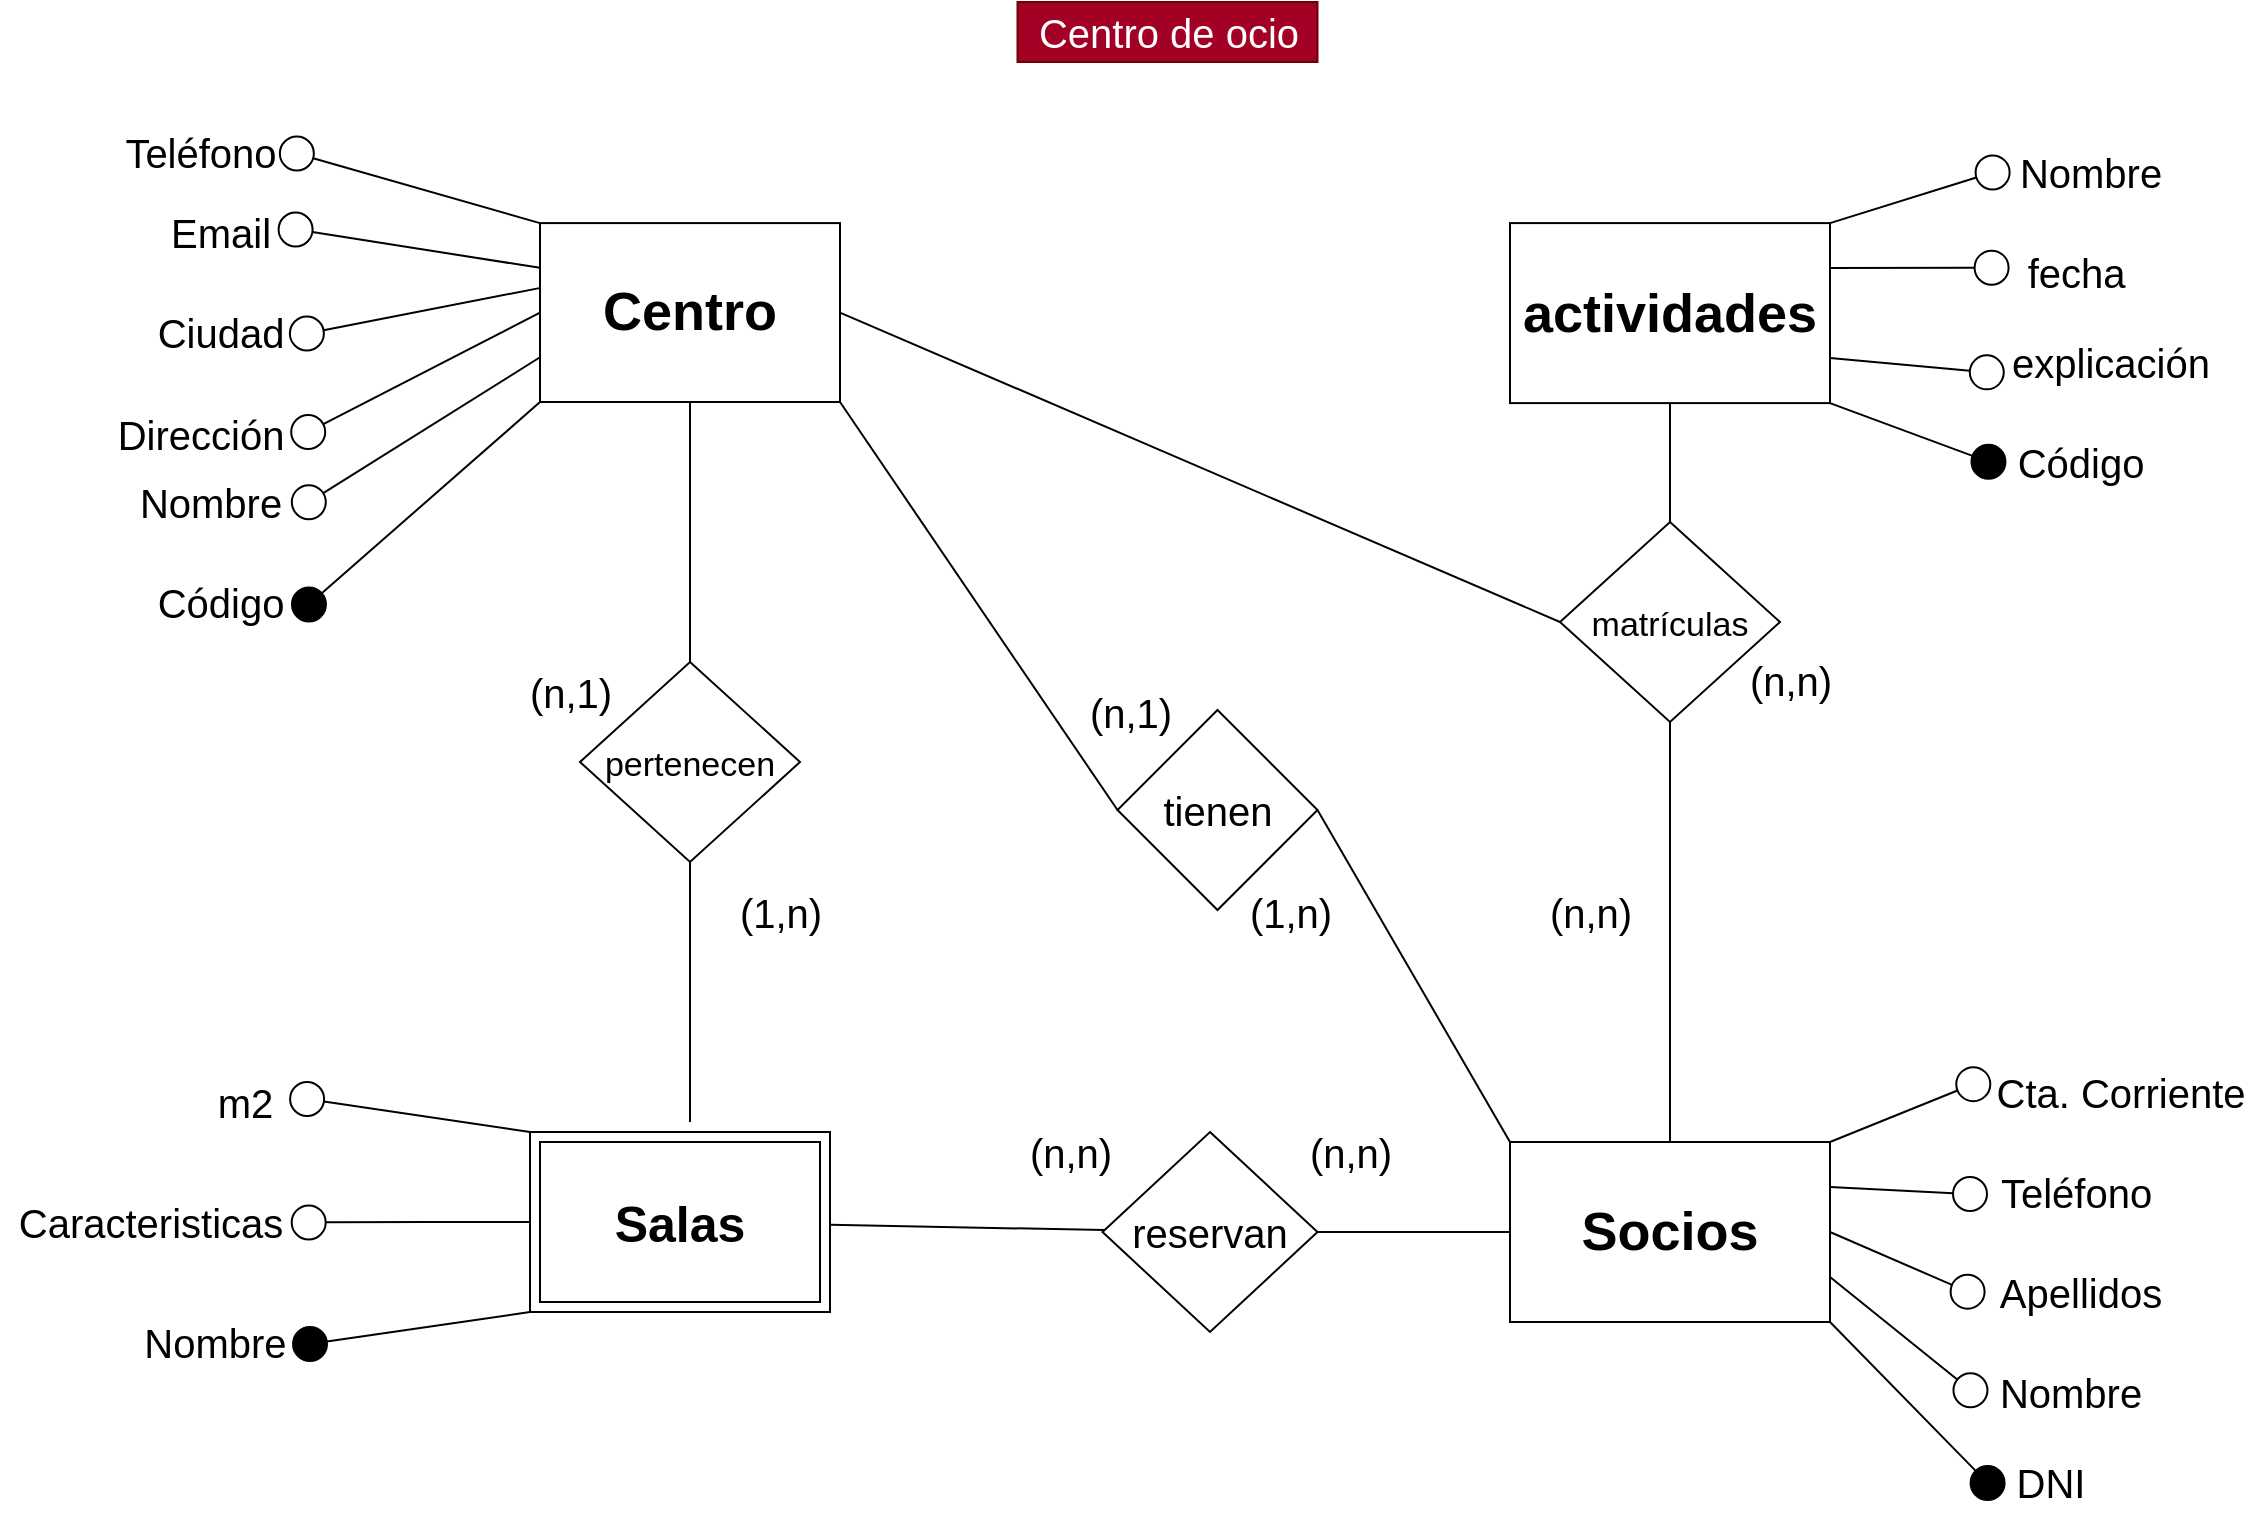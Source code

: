 <mxfile>
    <diagram id="3ZwToXPfNuwhBg-Y0jKo" name="Página-2">
        <mxGraphModel dx="1530" dy="728" grid="1" gridSize="10" guides="1" tooltips="1" connect="1" arrows="1" fold="1" page="1" pageScale="1" pageWidth="1169" pageHeight="827" math="0" shadow="0">
            <root>
                <mxCell id="jySw5Aj_tWU8nWO-8c3z-0"/>
                <mxCell id="jySw5Aj_tWU8nWO-8c3z-1" parent="jySw5Aj_tWU8nWO-8c3z-0"/>
                <mxCell id="3eQYVe70QWo2Fk5I2rlX-0" value="&lt;b&gt;&lt;font style=&quot;font-size: 27px&quot;&gt;Socios&lt;/font&gt;&lt;/b&gt;" style="rounded=0;whiteSpace=wrap;html=1;fillColor=none;" parent="jySw5Aj_tWU8nWO-8c3z-1" vertex="1">
                    <mxGeometry x="760" y="580" width="160" height="90" as="geometry"/>
                </mxCell>
                <mxCell id="3eQYVe70QWo2Fk5I2rlX-6" value="" style="endArrow=oval;html=1;endFill=1;exitX=1;exitY=1;exitDx=0;exitDy=0;endSize=17;entryX=-0.124;entryY=0.526;entryDx=0;entryDy=0;entryPerimeter=0;" parent="jySw5Aj_tWU8nWO-8c3z-1" source="3eQYVe70QWo2Fk5I2rlX-0" target="3eQYVe70QWo2Fk5I2rlX-20" edge="1">
                    <mxGeometry width="50" height="50" relative="1" as="geometry">
                        <mxPoint x="635" y="760" as="sourcePoint"/>
                        <mxPoint x="990" y="730" as="targetPoint"/>
                    </mxGeometry>
                </mxCell>
                <mxCell id="3eQYVe70QWo2Fk5I2rlX-7" value="" style="endArrow=oval;html=1;exitX=1;exitY=0.25;exitDx=0;exitDy=0;endFill=0;endSize=17;entryX=0;entryY=0.533;entryDx=0;entryDy=0;entryPerimeter=0;" parent="jySw5Aj_tWU8nWO-8c3z-1" source="3eQYVe70QWo2Fk5I2rlX-0" target="3eQYVe70QWo2Fk5I2rlX-17" edge="1">
                    <mxGeometry width="50" height="50" relative="1" as="geometry">
                        <mxPoint x="595" y="595" as="sourcePoint"/>
                        <mxPoint x="970" y="596" as="targetPoint"/>
                    </mxGeometry>
                </mxCell>
                <mxCell id="3eQYVe70QWo2Fk5I2rlX-8" value="" style="endArrow=oval;html=1;endFill=0;endSize=17;exitX=1;exitY=0.75;exitDx=0;exitDy=0;entryX=-0.053;entryY=0.455;entryDx=0;entryDy=0;entryPerimeter=0;" parent="jySw5Aj_tWU8nWO-8c3z-1" source="3eQYVe70QWo2Fk5I2rlX-0" target="3eQYVe70QWo2Fk5I2rlX-19" edge="1">
                    <mxGeometry width="50" height="50" relative="1" as="geometry">
                        <mxPoint x="795" y="670" as="sourcePoint"/>
                        <mxPoint x="990" y="690" as="targetPoint"/>
                    </mxGeometry>
                </mxCell>
                <mxCell id="3eQYVe70QWo2Fk5I2rlX-12" value="" style="endArrow=oval;html=1;endFill=0;endSize=17;exitX=1;exitY=0;exitDx=0;exitDy=0;entryX=-0.024;entryY=0.369;entryDx=0;entryDy=0;entryPerimeter=0;" parent="jySw5Aj_tWU8nWO-8c3z-1" source="3eQYVe70QWo2Fk5I2rlX-0" target="3eQYVe70QWo2Fk5I2rlX-16" edge="1">
                    <mxGeometry width="50" height="50" relative="1" as="geometry">
                        <mxPoint x="645" y="570" as="sourcePoint"/>
                        <mxPoint x="1030" y="573" as="targetPoint"/>
                        <Array as="points"/>
                    </mxGeometry>
                </mxCell>
                <mxCell id="3eQYVe70QWo2Fk5I2rlX-16" value="Cta. Corriente" style="text;html=1;align=center;verticalAlign=middle;resizable=0;points=[];autosize=1;strokeColor=none;fontSize=20;" parent="jySw5Aj_tWU8nWO-8c3z-1" vertex="1">
                    <mxGeometry x="995" y="540" width="140" height="30" as="geometry"/>
                </mxCell>
                <mxCell id="3eQYVe70QWo2Fk5I2rlX-17" value="&amp;nbsp;Teléfono" style="text;html=1;align=center;verticalAlign=middle;resizable=0;points=[];autosize=1;strokeColor=none;fontSize=20;" parent="jySw5Aj_tWU8nWO-8c3z-1" vertex="1">
                    <mxGeometry x="990" y="590" width="100" height="30" as="geometry"/>
                </mxCell>
                <mxCell id="3eQYVe70QWo2Fk5I2rlX-18" value="Apellidos" style="text;html=1;align=center;verticalAlign=middle;resizable=0;points=[];autosize=1;strokeColor=none;fontSize=20;" parent="jySw5Aj_tWU8nWO-8c3z-1" vertex="1">
                    <mxGeometry x="995" y="640" width="100" height="30" as="geometry"/>
                </mxCell>
                <mxCell id="3eQYVe70QWo2Fk5I2rlX-19" value="&lt;font style=&quot;font-size: 20px&quot;&gt;Nombre&lt;/font&gt;" style="text;html=1;align=center;verticalAlign=middle;resizable=0;points=[];autosize=1;strokeColor=none;" parent="jySw5Aj_tWU8nWO-8c3z-1" vertex="1">
                    <mxGeometry x="995" y="695" width="90" height="20" as="geometry"/>
                </mxCell>
                <mxCell id="3eQYVe70QWo2Fk5I2rlX-20" value="&lt;font style=&quot;font-size: 20px&quot;&gt;DNI&lt;/font&gt;" style="text;html=1;align=center;verticalAlign=middle;resizable=0;points=[];autosize=1;strokeColor=none;" parent="jySw5Aj_tWU8nWO-8c3z-1" vertex="1">
                    <mxGeometry x="1005" y="740" width="50" height="20" as="geometry"/>
                </mxCell>
                <mxCell id="kPHGC0zsVW65WdN-hWvT-4" style="edgeStyle=none;orthogonalLoop=1;jettySize=auto;html=1;exitX=0.5;exitY=1;exitDx=0;exitDy=0;fontSize=20;endArrow=none;endFill=0;endSize=17;entryX=0.5;entryY=0;entryDx=0;entryDy=0;" parent="jySw5Aj_tWU8nWO-8c3z-1" source="VyF0cExuh3HCRhpreJzk-13" target="MperXlWjL5dl1VDPlS8w-0" edge="1">
                    <mxGeometry relative="1" as="geometry">
                        <mxPoint x="390" y="392" as="targetPoint"/>
                    </mxGeometry>
                </mxCell>
                <mxCell id="VyF0cExuh3HCRhpreJzk-13" value="&lt;b&gt;&lt;font style=&quot;font-size: 27px&quot;&gt;Centro&lt;/font&gt;&lt;/b&gt;" style="rounded=0;whiteSpace=wrap;html=1;fillColor=none;" parent="jySw5Aj_tWU8nWO-8c3z-1" vertex="1">
                    <mxGeometry x="275" y="120.55" width="150" height="89.45" as="geometry"/>
                </mxCell>
                <mxCell id="VyF0cExuh3HCRhpreJzk-14" value="" style="endArrow=oval;html=1;endFill=1;exitX=0;exitY=1;exitDx=0;exitDy=0;endSize=17;entryX=1.056;entryY=0.563;entryDx=0;entryDy=0;entryPerimeter=0;" parent="jySw5Aj_tWU8nWO-8c3z-1" source="VyF0cExuh3HCRhpreJzk-13" target="VyF0cExuh3HCRhpreJzk-25" edge="1">
                    <mxGeometry width="50" height="50" relative="1" as="geometry">
                        <mxPoint x="160" y="360" as="sourcePoint"/>
                        <mxPoint x="161" y="351" as="targetPoint"/>
                    </mxGeometry>
                </mxCell>
                <mxCell id="VyF0cExuh3HCRhpreJzk-15" value="" style="endArrow=oval;html=1;exitX=0.002;exitY=0.362;exitDx=0;exitDy=0;endFill=0;endSize=17;exitPerimeter=0;entryX=1.043;entryY=0.526;entryDx=0;entryDy=0;entryPerimeter=0;" parent="jySw5Aj_tWU8nWO-8c3z-1" source="VyF0cExuh3HCRhpreJzk-13" target="VyF0cExuh3HCRhpreJzk-22" edge="1">
                    <mxGeometry width="50" height="50" relative="1" as="geometry">
                        <mxPoint x="120" y="195" as="sourcePoint"/>
                        <mxPoint x="160" y="230" as="targetPoint"/>
                    </mxGeometry>
                </mxCell>
                <mxCell id="VyF0cExuh3HCRhpreJzk-16" value="" style="endArrow=oval;html=1;endFill=0;endSize=17;exitX=0;exitY=0.5;exitDx=0;exitDy=0;entryX=1.041;entryY=0.481;entryDx=0;entryDy=0;entryPerimeter=0;" parent="jySw5Aj_tWU8nWO-8c3z-1" source="VyF0cExuh3HCRhpreJzk-13" target="VyF0cExuh3HCRhpreJzk-23" edge="1">
                    <mxGeometry width="50" height="50" relative="1" as="geometry">
                        <mxPoint x="320" y="270" as="sourcePoint"/>
                        <mxPoint x="160" y="273" as="targetPoint"/>
                    </mxGeometry>
                </mxCell>
                <mxCell id="VyF0cExuh3HCRhpreJzk-17" value="" style="endArrow=oval;html=1;exitX=0;exitY=0.75;exitDx=0;exitDy=0;endFill=0;endSize=17;entryX=1.049;entryY=0.504;entryDx=0;entryDy=0;entryPerimeter=0;" parent="jySw5Aj_tWU8nWO-8c3z-1" source="VyF0cExuh3HCRhpreJzk-13" target="VyF0cExuh3HCRhpreJzk-24" edge="1">
                    <mxGeometry width="50" height="50" relative="1" as="geometry">
                        <mxPoint x="110" y="300" as="sourcePoint"/>
                        <mxPoint x="160" y="310" as="targetPoint"/>
                    </mxGeometry>
                </mxCell>
                <mxCell id="VyF0cExuh3HCRhpreJzk-18" value="" style="endArrow=oval;html=1;exitX=0;exitY=0;exitDx=0;exitDy=0;endFill=0;endSize=17;entryX=1.038;entryY=0.526;entryDx=0;entryDy=0;entryPerimeter=0;" parent="jySw5Aj_tWU8nWO-8c3z-1" source="VyF0cExuh3HCRhpreJzk-13" target="VyF0cExuh3HCRhpreJzk-20" edge="1">
                    <mxGeometry width="50" height="50" relative="1" as="geometry">
                        <mxPoint x="120" y="200" as="sourcePoint"/>
                        <mxPoint x="160" y="150" as="targetPoint"/>
                        <Array as="points"/>
                    </mxGeometry>
                </mxCell>
                <mxCell id="VyF0cExuh3HCRhpreJzk-19" value="" style="endArrow=oval;html=1;endFill=0;endSize=17;exitX=0;exitY=0.25;exitDx=0;exitDy=0;entryX=1.04;entryY=0.458;entryDx=0;entryDy=0;entryPerimeter=0;" parent="jySw5Aj_tWU8nWO-8c3z-1" source="VyF0cExuh3HCRhpreJzk-13" target="VyF0cExuh3HCRhpreJzk-21" edge="1">
                    <mxGeometry width="50" height="50" relative="1" as="geometry">
                        <mxPoint x="170" y="170" as="sourcePoint"/>
                        <mxPoint x="160" y="180" as="targetPoint"/>
                        <Array as="points"/>
                    </mxGeometry>
                </mxCell>
                <mxCell id="VyF0cExuh3HCRhpreJzk-20" value="Teléfono" style="text;html=1;align=center;verticalAlign=middle;resizable=0;points=[];autosize=1;strokeColor=none;fontSize=20;" parent="jySw5Aj_tWU8nWO-8c3z-1" vertex="1">
                    <mxGeometry x="60" y="70" width="90" height="30" as="geometry"/>
                </mxCell>
                <mxCell id="VyF0cExuh3HCRhpreJzk-21" value="Email" style="text;html=1;align=center;verticalAlign=middle;resizable=0;points=[];autosize=1;strokeColor=none;fontSize=20;" parent="jySw5Aj_tWU8nWO-8c3z-1" vertex="1">
                    <mxGeometry x="80" y="110" width="70" height="30" as="geometry"/>
                </mxCell>
                <mxCell id="VyF0cExuh3HCRhpreJzk-22" value="Ciudad" style="text;html=1;align=center;verticalAlign=middle;resizable=0;points=[];autosize=1;strokeColor=none;fontSize=20;" parent="jySw5Aj_tWU8nWO-8c3z-1" vertex="1">
                    <mxGeometry x="75" y="160" width="80" height="30" as="geometry"/>
                </mxCell>
                <mxCell id="VyF0cExuh3HCRhpreJzk-23" value="Dirección" style="text;html=1;align=center;verticalAlign=middle;resizable=0;points=[];autosize=1;strokeColor=none;fontSize=20;" parent="jySw5Aj_tWU8nWO-8c3z-1" vertex="1">
                    <mxGeometry x="55" y="210.55" width="100" height="30" as="geometry"/>
                </mxCell>
                <mxCell id="VyF0cExuh3HCRhpreJzk-24" value="&lt;font style=&quot;font-size: 20px&quot;&gt;Nombre&lt;/font&gt;" style="text;html=1;align=center;verticalAlign=middle;resizable=0;points=[];autosize=1;strokeColor=none;" parent="jySw5Aj_tWU8nWO-8c3z-1" vertex="1">
                    <mxGeometry x="65" y="250" width="90" height="20" as="geometry"/>
                </mxCell>
                <mxCell id="VyF0cExuh3HCRhpreJzk-25" value="&lt;font style=&quot;font-size: 20px&quot;&gt;Código&lt;/font&gt;" style="text;html=1;align=center;verticalAlign=middle;resizable=0;points=[];autosize=1;strokeColor=none;" parent="jySw5Aj_tWU8nWO-8c3z-1" vertex="1">
                    <mxGeometry x="75" y="300" width="80" height="20" as="geometry"/>
                </mxCell>
                <mxCell id="VyF0cExuh3HCRhpreJzk-26" value="" style="endArrow=oval;html=1;exitX=1;exitY=0.5;exitDx=0;exitDy=0;endFill=0;endSize=17;entryX=-0.062;entryY=0.494;entryDx=0;entryDy=0;entryPerimeter=0;" parent="jySw5Aj_tWU8nWO-8c3z-1" source="3eQYVe70QWo2Fk5I2rlX-0" target="3eQYVe70QWo2Fk5I2rlX-18" edge="1">
                    <mxGeometry width="50" height="50" relative="1" as="geometry">
                        <mxPoint x="775.34" y="639.82" as="sourcePoint"/>
                        <mxPoint x="990" y="640" as="targetPoint"/>
                    </mxGeometry>
                </mxCell>
                <mxCell id="XRqVq1iKw4zYNcpHgHWb-2" style="edgeStyle=none;orthogonalLoop=1;jettySize=auto;html=1;entryX=1;entryY=1;entryDx=0;entryDy=0;fontSize=20;endArrow=none;endFill=0;endSize=17;exitX=0;exitY=0.5;exitDx=0;exitDy=0;" parent="jySw5Aj_tWU8nWO-8c3z-1" source="qB814fDHoh-bOb5oBHyC-0" target="VyF0cExuh3HCRhpreJzk-13" edge="1">
                    <mxGeometry relative="1" as="geometry"/>
                </mxCell>
                <mxCell id="XRqVq1iKw4zYNcpHgHWb-3" style="edgeStyle=none;orthogonalLoop=1;jettySize=auto;html=1;entryX=0;entryY=0;entryDx=0;entryDy=0;fontSize=20;endArrow=none;endFill=0;endSize=17;exitX=1;exitY=0.5;exitDx=0;exitDy=0;" parent="jySw5Aj_tWU8nWO-8c3z-1" source="qB814fDHoh-bOb5oBHyC-0" target="3eQYVe70QWo2Fk5I2rlX-0" edge="1">
                    <mxGeometry relative="1" as="geometry"/>
                </mxCell>
                <mxCell id="qB814fDHoh-bOb5oBHyC-0" value="tienen" style="shape=rhombus;perimeter=rhombusPerimeter;whiteSpace=wrap;html=1;align=center;fontSize=20;fillColor=none;gradientColor=none;" parent="jySw5Aj_tWU8nWO-8c3z-1" vertex="1">
                    <mxGeometry x="563.75" y="364" width="100" height="100" as="geometry"/>
                </mxCell>
                <mxCell id="VsLszKNPy-V5x4wNIpak-1" value="" style="endArrow=oval;html=1;endFill=0;exitX=0;exitY=0.5;exitDx=0;exitDy=0;endSize=17;entryX=1.029;entryY=0.507;entryDx=0;entryDy=0;entryPerimeter=0;" parent="jySw5Aj_tWU8nWO-8c3z-1" source="cZVpVgHubW2LfGCVnKnD-0" target="ZgHgZGe78b9yOCUeEejC-0" edge="1">
                    <mxGeometry width="50" height="50" relative="1" as="geometry">
                        <mxPoint x="283.9" y="625.0" as="sourcePoint"/>
                        <mxPoint x="180" y="620" as="targetPoint"/>
                        <Array as="points">
                            <mxPoint x="230" y="620"/>
                        </Array>
                    </mxGeometry>
                </mxCell>
                <mxCell id="VsLszKNPy-V5x4wNIpak-5" value="" style="endArrow=oval;html=1;exitX=0;exitY=1;exitDx=0;exitDy=0;endFill=1;endSize=17;entryX=1;entryY=0.533;entryDx=0;entryDy=0;entryPerimeter=0;" parent="jySw5Aj_tWU8nWO-8c3z-1" source="cZVpVgHubW2LfGCVnKnD-0" target="0CwkapRM9JF6_1stNdlA-0" edge="1">
                    <mxGeometry width="50" height="50" relative="1" as="geometry">
                        <mxPoint x="331.35" y="574.82" as="sourcePoint"/>
                        <mxPoint x="160" y="546" as="targetPoint"/>
                        <Array as="points"/>
                    </mxGeometry>
                </mxCell>
                <mxCell id="VsLszKNPy-V5x4wNIpak-6" value="" style="endArrow=oval;html=1;endFill=0;endSize=17;exitX=0;exitY=0;exitDx=0;exitDy=0;entryX=1.071;entryY=0.451;entryDx=0;entryDy=0;entryPerimeter=0;" parent="jySw5Aj_tWU8nWO-8c3z-1" source="cZVpVgHubW2LfGCVnKnD-0" target="0CwkapRM9JF6_1stNdlA-2" edge="1">
                    <mxGeometry width="50" height="50" relative="1" as="geometry">
                        <mxPoint x="295" y="665" as="sourcePoint"/>
                        <mxPoint x="170" y="695" as="targetPoint"/>
                        <Array as="points"/>
                    </mxGeometry>
                </mxCell>
                <mxCell id="cZVpVgHubW2LfGCVnKnD-0" value="&lt;font style=&quot;font-size: 25px&quot;&gt;&lt;b&gt;Salas&lt;/b&gt;&lt;/font&gt;" style="shape=ext;margin=3;double=1;whiteSpace=wrap;html=1;align=center;fontSize=20;fillColor=none;gradientColor=none;" parent="jySw5Aj_tWU8nWO-8c3z-1" vertex="1">
                    <mxGeometry x="270" y="575" width="150" height="90" as="geometry"/>
                </mxCell>
                <mxCell id="ZgHgZGe78b9yOCUeEejC-0" value="Caracteristicas" style="text;html=1;align=center;verticalAlign=middle;resizable=0;points=[];autosize=1;strokeColor=none;fontSize=20;" parent="jySw5Aj_tWU8nWO-8c3z-1" vertex="1">
                    <mxGeometry x="5" y="605" width="150" height="30" as="geometry"/>
                </mxCell>
                <mxCell id="0CwkapRM9JF6_1stNdlA-0" value="Nombre&amp;nbsp;" style="text;html=1;align=center;verticalAlign=middle;resizable=0;points=[];autosize=1;strokeColor=none;fontSize=20;" parent="jySw5Aj_tWU8nWO-8c3z-1" vertex="1">
                    <mxGeometry x="70" y="665" width="90" height="30" as="geometry"/>
                </mxCell>
                <mxCell id="0CwkapRM9JF6_1stNdlA-2" value="m2&amp;nbsp;" style="text;html=1;align=center;verticalAlign=middle;resizable=0;points=[];autosize=1;strokeColor=none;fontSize=20;" parent="jySw5Aj_tWU8nWO-8c3z-1" vertex="1">
                    <mxGeometry x="105" y="545" width="50" height="30" as="geometry"/>
                </mxCell>
                <mxCell id="kPHGC0zsVW65WdN-hWvT-5" style="edgeStyle=none;orthogonalLoop=1;jettySize=auto;html=1;exitX=0.5;exitY=1;exitDx=0;exitDy=0;fontSize=20;endArrow=none;endFill=0;endSize=17;" parent="jySw5Aj_tWU8nWO-8c3z-1" source="MperXlWjL5dl1VDPlS8w-0" edge="1">
                    <mxGeometry relative="1" as="geometry">
                        <mxPoint x="350" y="570" as="targetPoint"/>
                    </mxGeometry>
                </mxCell>
                <mxCell id="MperXlWjL5dl1VDPlS8w-0" value="&lt;font style=&quot;font-size: 17px&quot;&gt;pertenecen&lt;/font&gt;" style="shape=rhombus;perimeter=rhombusPerimeter;whiteSpace=wrap;html=1;align=center;fontSize=20;fillColor=none;gradientColor=none;" parent="jySw5Aj_tWU8nWO-8c3z-1" vertex="1">
                    <mxGeometry x="295" y="340" width="110" height="100" as="geometry"/>
                </mxCell>
                <mxCell id="vyo0484Zse-1VeVli34F-0" value="&lt;b&gt;&lt;font style=&quot;font-size: 27px&quot;&gt;actividades&lt;/font&gt;&lt;/b&gt;" style="rounded=0;whiteSpace=wrap;html=1;fillColor=none;" parent="jySw5Aj_tWU8nWO-8c3z-1" vertex="1">
                    <mxGeometry x="760" y="120.55" width="160" height="90" as="geometry"/>
                </mxCell>
                <mxCell id="vyo0484Zse-1VeVli34F-1" value="" style="endArrow=oval;html=1;endFill=1;exitX=1;exitY=1;exitDx=0;exitDy=0;endSize=17;entryX=-0.072;entryY=0.494;entryDx=0;entryDy=0;entryPerimeter=0;" parent="jySw5Aj_tWU8nWO-8c3z-1" source="vyo0484Zse-1VeVli34F-0" target="vyo0484Zse-1VeVli34F-9" edge="1">
                    <mxGeometry width="50" height="50" relative="1" as="geometry">
                        <mxPoint x="635" y="340.55" as="sourcePoint"/>
                        <mxPoint x="1000" y="270" as="targetPoint"/>
                    </mxGeometry>
                </mxCell>
                <mxCell id="vyo0484Zse-1VeVli34F-2" value="" style="endArrow=oval;html=1;exitX=1;exitY=0.25;exitDx=0;exitDy=0;endFill=0;endSize=17;entryX=-0.06;entryY=0.428;entryDx=0;entryDy=0;entryPerimeter=0;" parent="jySw5Aj_tWU8nWO-8c3z-1" source="vyo0484Zse-1VeVli34F-0" target="vyo0484Zse-1VeVli34F-6" edge="1">
                    <mxGeometry width="50" height="50" relative="1" as="geometry">
                        <mxPoint x="595" y="175.55" as="sourcePoint"/>
                        <mxPoint x="970" y="176.55" as="targetPoint"/>
                    </mxGeometry>
                </mxCell>
                <mxCell id="vyo0484Zse-1VeVli34F-3" value="" style="endArrow=oval;html=1;endFill=0;endSize=17;exitX=1;exitY=0.75;exitDx=0;exitDy=0;entryX=-0.06;entryY=0.759;entryDx=0;entryDy=0;entryPerimeter=0;" parent="jySw5Aj_tWU8nWO-8c3z-1" source="vyo0484Zse-1VeVli34F-0" target="vyo0484Zse-1VeVli34F-8" edge="1">
                    <mxGeometry width="50" height="50" relative="1" as="geometry">
                        <mxPoint x="795" y="250.55" as="sourcePoint"/>
                        <mxPoint x="995.33" y="241.55" as="targetPoint"/>
                    </mxGeometry>
                </mxCell>
                <mxCell id="vyo0484Zse-1VeVli34F-4" value="" style="endArrow=oval;html=1;endFill=0;endSize=17;exitX=1;exitY=0;exitDx=0;exitDy=0;entryX=-0.041;entryY=0.507;entryDx=0;entryDy=0;entryPerimeter=0;" parent="jySw5Aj_tWU8nWO-8c3z-1" source="vyo0484Zse-1VeVli34F-0" target="vyo0484Zse-1VeVli34F-5" edge="1">
                    <mxGeometry width="50" height="50" relative="1" as="geometry">
                        <mxPoint x="645" y="150.55" as="sourcePoint"/>
                        <mxPoint x="991.49" y="163.93" as="targetPoint"/>
                        <Array as="points"/>
                    </mxGeometry>
                </mxCell>
                <mxCell id="vyo0484Zse-1VeVli34F-5" value="Nombre" style="text;html=1;align=center;verticalAlign=middle;resizable=0;points=[];autosize=1;strokeColor=none;fontSize=20;" parent="jySw5Aj_tWU8nWO-8c3z-1" vertex="1">
                    <mxGeometry x="1005" y="80.0" width="90" height="30" as="geometry"/>
                </mxCell>
                <mxCell id="vyo0484Zse-1VeVli34F-6" value="&amp;nbsp;fecha" style="text;html=1;align=center;verticalAlign=middle;resizable=0;points=[];autosize=1;strokeColor=none;fontSize=20;" parent="jySw5Aj_tWU8nWO-8c3z-1" vertex="1">
                    <mxGeometry x="1005" y="130" width="70" height="30" as="geometry"/>
                </mxCell>
                <mxCell id="vyo0484Zse-1VeVli34F-8" value="&lt;font style=&quot;font-size: 20px&quot;&gt;explicación&lt;/font&gt;" style="text;html=1;align=center;verticalAlign=middle;resizable=0;points=[];autosize=1;strokeColor=none;" parent="jySw5Aj_tWU8nWO-8c3z-1" vertex="1">
                    <mxGeometry x="1005" y="180" width="110" height="20" as="geometry"/>
                </mxCell>
                <mxCell id="vyo0484Zse-1VeVli34F-9" value="&lt;font style=&quot;font-size: 20px&quot;&gt;Código&lt;/font&gt;" style="text;html=1;align=center;verticalAlign=middle;resizable=0;points=[];autosize=1;strokeColor=none;" parent="jySw5Aj_tWU8nWO-8c3z-1" vertex="1">
                    <mxGeometry x="1005" y="230" width="80" height="20" as="geometry"/>
                </mxCell>
                <mxCell id="XRqVq1iKw4zYNcpHgHWb-0" value="" style="edgeStyle=none;orthogonalLoop=1;jettySize=auto;html=1;fontSize=20;endArrow=none;endFill=0;endSize=17;" parent="jySw5Aj_tWU8nWO-8c3z-1" source="Tzt2wDeercipUCvMf-9X-0" target="3eQYVe70QWo2Fk5I2rlX-0" edge="1">
                    <mxGeometry relative="1" as="geometry"/>
                </mxCell>
                <mxCell id="XRqVq1iKw4zYNcpHgHWb-1" value="" style="edgeStyle=none;orthogonalLoop=1;jettySize=auto;html=1;fontSize=20;endArrow=none;endFill=0;endSize=17;" parent="jySw5Aj_tWU8nWO-8c3z-1" source="Tzt2wDeercipUCvMf-9X-0" target="cZVpVgHubW2LfGCVnKnD-0" edge="1">
                    <mxGeometry relative="1" as="geometry"/>
                </mxCell>
                <mxCell id="Tzt2wDeercipUCvMf-9X-0" value="reservan" style="shape=rhombus;perimeter=rhombusPerimeter;whiteSpace=wrap;html=1;align=center;fontSize=20;fillColor=none;gradientColor=none;" parent="jySw5Aj_tWU8nWO-8c3z-1" vertex="1">
                    <mxGeometry x="556.25" y="575" width="107.5" height="100" as="geometry"/>
                </mxCell>
                <mxCell id="kPHGC0zsVW65WdN-hWvT-0" style="edgeStyle=none;orthogonalLoop=1;jettySize=auto;html=1;exitX=0.5;exitY=1;exitDx=0;exitDy=0;entryX=0.5;entryY=0;entryDx=0;entryDy=0;fontSize=20;endArrow=none;endFill=0;endSize=17;" parent="jySw5Aj_tWU8nWO-8c3z-1" source="Uwh_8qqXwdKRS3aOYjVT-0" target="3eQYVe70QWo2Fk5I2rlX-0" edge="1">
                    <mxGeometry relative="1" as="geometry"/>
                </mxCell>
                <mxCell id="kPHGC0zsVW65WdN-hWvT-1" style="edgeStyle=none;orthogonalLoop=1;jettySize=auto;html=1;exitX=0.5;exitY=0;exitDx=0;exitDy=0;entryX=0.5;entryY=1;entryDx=0;entryDy=0;fontSize=20;endArrow=none;endFill=0;endSize=17;" parent="jySw5Aj_tWU8nWO-8c3z-1" source="Uwh_8qqXwdKRS3aOYjVT-0" target="vyo0484Zse-1VeVli34F-0" edge="1">
                    <mxGeometry relative="1" as="geometry"/>
                </mxCell>
                <mxCell id="kPHGC0zsVW65WdN-hWvT-2" style="edgeStyle=none;orthogonalLoop=1;jettySize=auto;html=1;exitX=0;exitY=0.5;exitDx=0;exitDy=0;entryX=1;entryY=0.5;entryDx=0;entryDy=0;fontSize=20;endArrow=none;endFill=0;endSize=17;" parent="jySw5Aj_tWU8nWO-8c3z-1" source="Uwh_8qqXwdKRS3aOYjVT-0" target="VyF0cExuh3HCRhpreJzk-13" edge="1">
                    <mxGeometry relative="1" as="geometry"/>
                </mxCell>
                <mxCell id="Uwh_8qqXwdKRS3aOYjVT-0" value="&lt;font style=&quot;font-size: 17px&quot;&gt;matrículas&lt;/font&gt;" style="shape=rhombus;perimeter=rhombusPerimeter;whiteSpace=wrap;html=1;align=center;fontSize=20;fillColor=none;gradientColor=none;" parent="jySw5Aj_tWU8nWO-8c3z-1" vertex="1">
                    <mxGeometry x="785" y="270" width="110" height="100" as="geometry"/>
                </mxCell>
                <mxCell id="kPHGC0zsVW65WdN-hWvT-7" style="edgeStyle=none;orthogonalLoop=1;jettySize=auto;html=1;exitX=0.5;exitY=0;exitDx=0;exitDy=0;fontSize=20;endArrow=oval;endFill=1;endSize=17;" parent="jySw5Aj_tWU8nWO-8c3z-1" source="MperXlWjL5dl1VDPlS8w-0" target="MperXlWjL5dl1VDPlS8w-0" edge="1">
                    <mxGeometry relative="1" as="geometry"/>
                </mxCell>
                <mxCell id="TM60CqD_Q2c6e-pAqGEs-0" value="(n,n)" style="text;html=1;align=center;verticalAlign=middle;resizable=0;points=[];autosize=1;strokeColor=none;fontSize=20;" parent="jySw5Aj_tWU8nWO-8c3z-1" vertex="1">
                    <mxGeometry x="650" y="570" width="60" height="30" as="geometry"/>
                </mxCell>
                <mxCell id="f7AMTgNEXX_35CAJrnvJ-0" value="(n,1)" style="text;html=1;align=center;verticalAlign=middle;resizable=0;points=[];autosize=1;strokeColor=none;fontSize=20;" parent="jySw5Aj_tWU8nWO-8c3z-1" vertex="1">
                    <mxGeometry x="260" y="340" width="60" height="30" as="geometry"/>
                </mxCell>
                <mxCell id="F7J3ekUsRlLzIZ9xdfOW-0" value="(1,n)" style="text;html=1;align=center;verticalAlign=middle;resizable=0;points=[];autosize=1;strokeColor=none;fontSize=20;" parent="jySw5Aj_tWU8nWO-8c3z-1" vertex="1">
                    <mxGeometry x="620" y="450" width="60" height="30" as="geometry"/>
                </mxCell>
                <mxCell id="BeEG_JPaDKCd6wDMm2_X-0" value="(n,n)" style="text;html=1;align=center;verticalAlign=middle;resizable=0;points=[];autosize=1;strokeColor=none;fontSize=20;" parent="jySw5Aj_tWU8nWO-8c3z-1" vertex="1">
                    <mxGeometry x="870" y="334" width="60" height="30" as="geometry"/>
                </mxCell>
                <mxCell id="BeEG_JPaDKCd6wDMm2_X-3" value="(1,n)" style="text;html=1;align=center;verticalAlign=middle;resizable=0;points=[];autosize=1;strokeColor=none;fontSize=20;" parent="jySw5Aj_tWU8nWO-8c3z-1" vertex="1">
                    <mxGeometry x="365" y="450" width="60" height="30" as="geometry"/>
                </mxCell>
                <mxCell id="BeEG_JPaDKCd6wDMm2_X-4" value="(n,n)" style="text;html=1;align=center;verticalAlign=middle;resizable=0;points=[];autosize=1;strokeColor=none;fontSize=20;" parent="jySw5Aj_tWU8nWO-8c3z-1" vertex="1">
                    <mxGeometry x="510" y="570" width="60" height="30" as="geometry"/>
                </mxCell>
                <mxCell id="BeEG_JPaDKCd6wDMm2_X-6" value="(n,1)" style="text;html=1;align=center;verticalAlign=middle;resizable=0;points=[];autosize=1;strokeColor=none;fontSize=20;" parent="jySw5Aj_tWU8nWO-8c3z-1" vertex="1">
                    <mxGeometry x="540" y="350" width="60" height="30" as="geometry"/>
                </mxCell>
                <mxCell id="BeEG_JPaDKCd6wDMm2_X-7" value="(n,n)" style="text;html=1;align=center;verticalAlign=middle;resizable=0;points=[];autosize=1;strokeColor=none;fontSize=20;" parent="jySw5Aj_tWU8nWO-8c3z-1" vertex="1">
                    <mxGeometry x="770" y="450" width="60" height="30" as="geometry"/>
                </mxCell>
                <mxCell id="BeEG_JPaDKCd6wDMm2_X-8" value="Centro de ocio" style="text;html=1;align=center;verticalAlign=middle;resizable=0;points=[];autosize=1;strokeColor=#6F0000;fontSize=20;fillColor=#a20025;fontColor=#ffffff;" parent="jySw5Aj_tWU8nWO-8c3z-1" vertex="1">
                    <mxGeometry x="513.75" y="10" width="150" height="30" as="geometry"/>
                </mxCell>
            </root>
        </mxGraphModel>
    </diagram>
</mxfile>